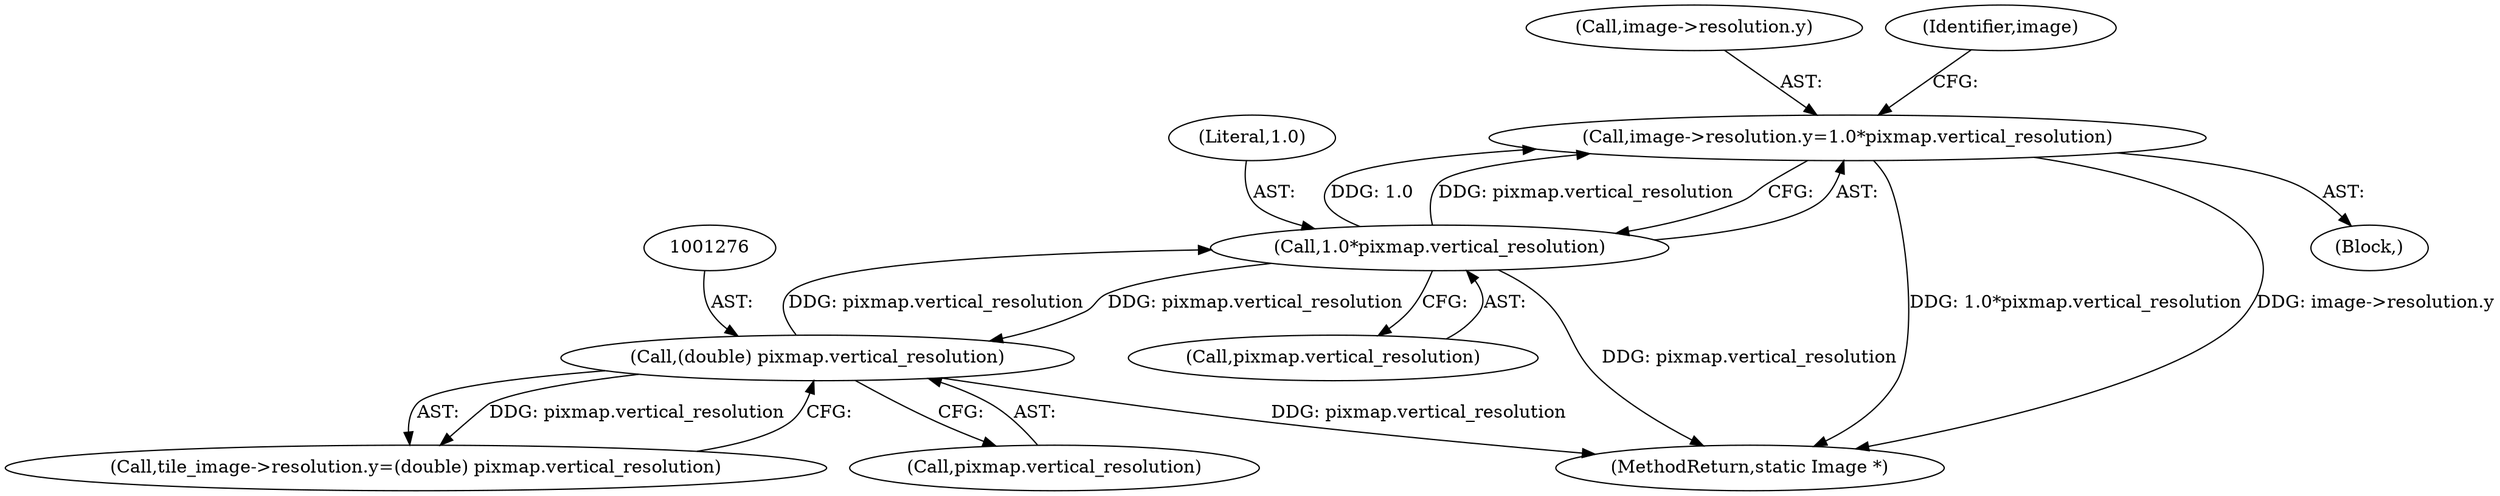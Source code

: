 digraph "0_ImageMagick_afa878a689870c28b6994ecf3bb8dbfb2b76d135@pointer" {
"1000881" [label="(Call,image->resolution.y=1.0*pixmap.vertical_resolution)"];
"1000887" [label="(Call,1.0*pixmap.vertical_resolution)"];
"1001275" [label="(Call,(double) pixmap.vertical_resolution)"];
"1001277" [label="(Call,pixmap.vertical_resolution)"];
"1000889" [label="(Call,pixmap.vertical_resolution)"];
"1000888" [label="(Literal,1.0)"];
"1001275" [label="(Call,(double) pixmap.vertical_resolution)"];
"1000882" [label="(Call,image->resolution.y)"];
"1000887" [label="(Call,1.0*pixmap.vertical_resolution)"];
"1001269" [label="(Call,tile_image->resolution.y=(double) pixmap.vertical_resolution)"];
"1000776" [label="(Block,)"];
"1000881" [label="(Call,image->resolution.y=1.0*pixmap.vertical_resolution)"];
"1002647" [label="(MethodReturn,static Image *)"];
"1000894" [label="(Identifier,image)"];
"1000881" -> "1000776"  [label="AST: "];
"1000881" -> "1000887"  [label="CFG: "];
"1000882" -> "1000881"  [label="AST: "];
"1000887" -> "1000881"  [label="AST: "];
"1000894" -> "1000881"  [label="CFG: "];
"1000881" -> "1002647"  [label="DDG: 1.0*pixmap.vertical_resolution"];
"1000881" -> "1002647"  [label="DDG: image->resolution.y"];
"1000887" -> "1000881"  [label="DDG: 1.0"];
"1000887" -> "1000881"  [label="DDG: pixmap.vertical_resolution"];
"1000887" -> "1000889"  [label="CFG: "];
"1000888" -> "1000887"  [label="AST: "];
"1000889" -> "1000887"  [label="AST: "];
"1000887" -> "1002647"  [label="DDG: pixmap.vertical_resolution"];
"1001275" -> "1000887"  [label="DDG: pixmap.vertical_resolution"];
"1000887" -> "1001275"  [label="DDG: pixmap.vertical_resolution"];
"1001275" -> "1001269"  [label="AST: "];
"1001275" -> "1001277"  [label="CFG: "];
"1001276" -> "1001275"  [label="AST: "];
"1001277" -> "1001275"  [label="AST: "];
"1001269" -> "1001275"  [label="CFG: "];
"1001275" -> "1002647"  [label="DDG: pixmap.vertical_resolution"];
"1001275" -> "1001269"  [label="DDG: pixmap.vertical_resolution"];
}
